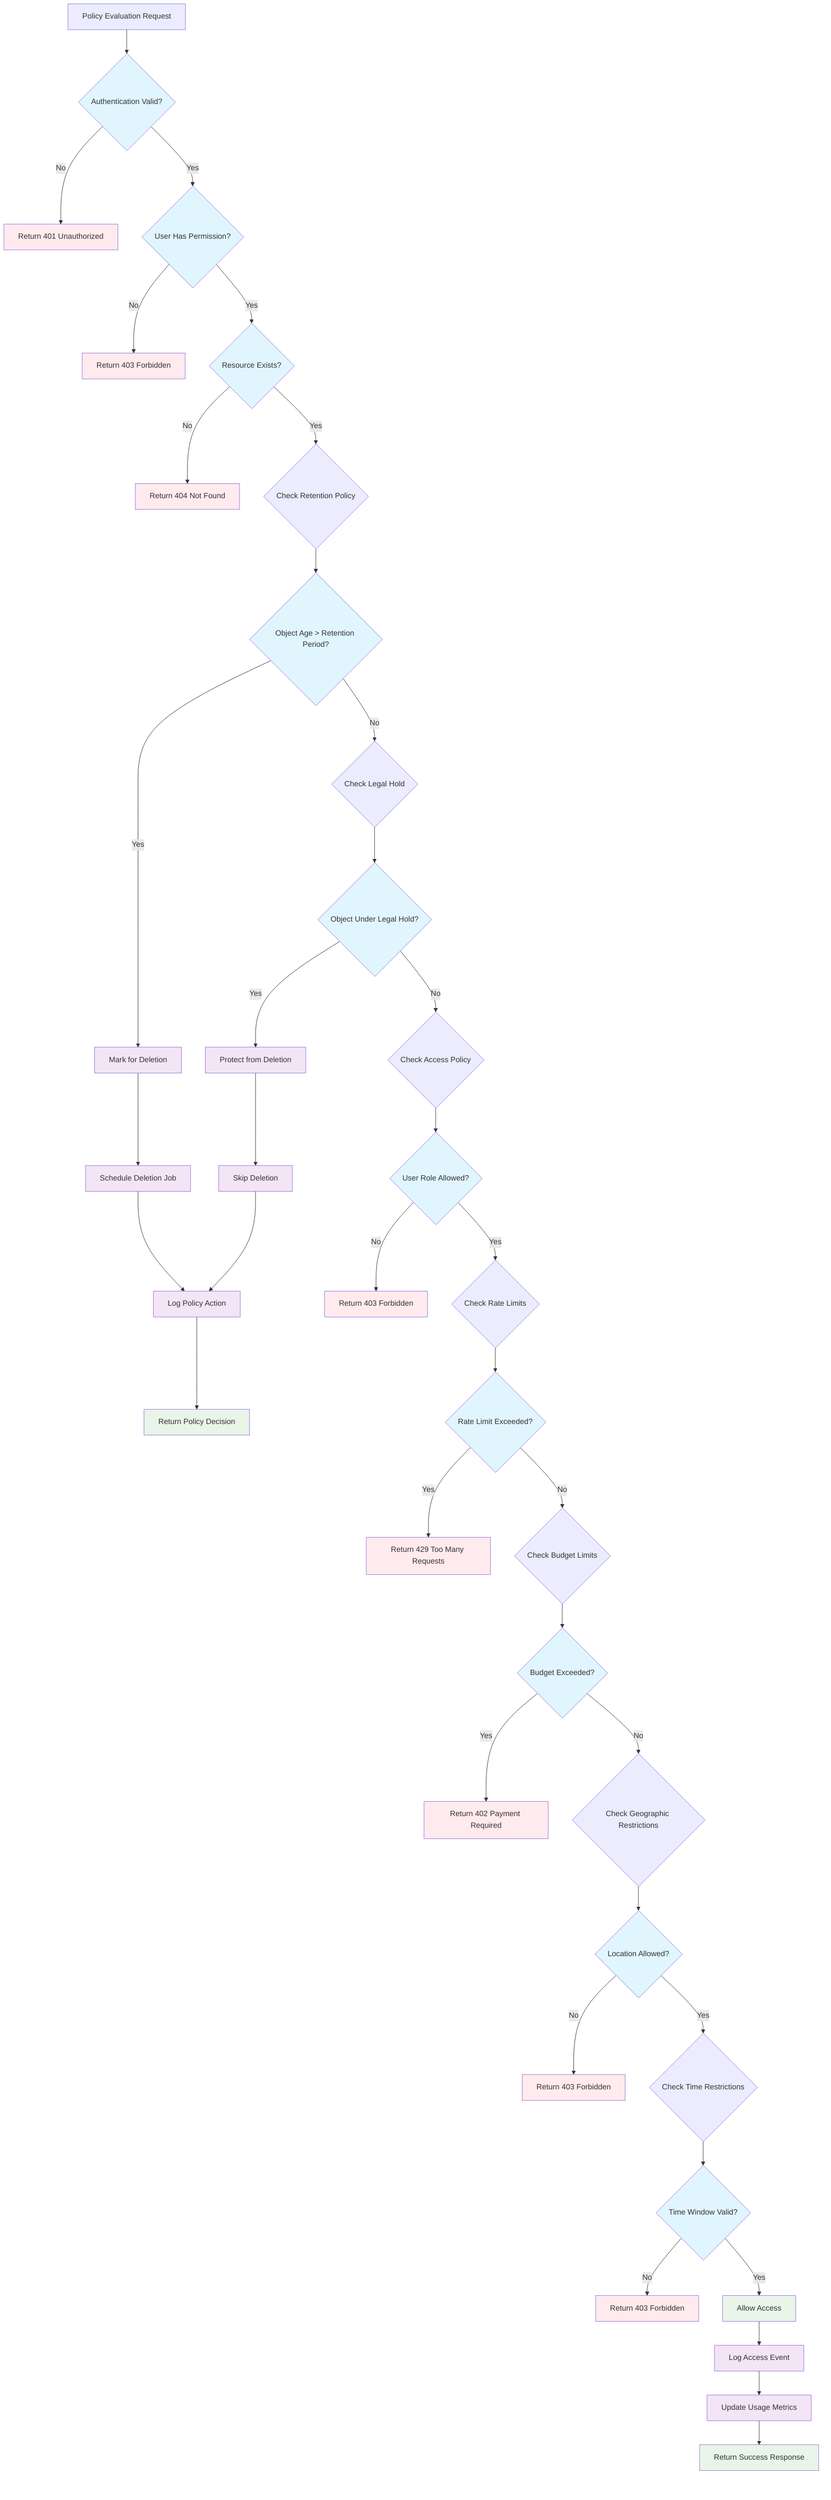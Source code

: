flowchart TD
    A[Policy Evaluation Request] --> B{Authentication Valid?}
    B -->|No| C[Return 401 Unauthorized]
    B -->|Yes| D{User Has Permission?}
    
    D -->|No| E[Return 403 Forbidden]
    D -->|Yes| F{Resource Exists?}
    
    F -->|No| G[Return 404 Not Found]
    F -->|Yes| H{Check Retention Policy}
    
    H --> I{Object Age > Retention Period?}
    I -->|Yes| J[Mark for Deletion]
    I -->|No| K{Check Legal Hold}
    
    K --> L{Object Under Legal Hold?}
    L -->|Yes| M[Protect from Deletion]
    L -->|No| N{Check Access Policy}
    
    N --> O{User Role Allowed?}
    O -->|No| P[Return 403 Forbidden]
    O -->|Yes| Q{Check Rate Limits}
    
    Q --> R{Rate Limit Exceeded?}
    R -->|Yes| S[Return 429 Too Many Requests]
    R -->|No| T{Check Budget Limits}
    
    T --> U{Budget Exceeded?}
    U -->|Yes| V[Return 402 Payment Required]
    U -->|No| W{Check Geographic Restrictions}
    
    W --> X{Location Allowed?}
    X -->|No| Y[Return 403 Forbidden]
    X -->|Yes| Z{Check Time Restrictions}
    
    Z --> AA{Time Window Valid?}
    AA -->|No| BB[Return 403 Forbidden]
    AA -->|Yes| CC[Allow Access]
    
    CC --> DD[Log Access Event]
    DD --> EE[Update Usage Metrics]
    EE --> FF[Return Success Response]
    
    J --> GG[Schedule Deletion Job]
    M --> HH[Skip Deletion]
    
    GG --> II[Log Policy Action]
    HH --> II
    II --> JJ[Return Policy Decision]
    
    %% Styling
    classDef decision fill:#e1f5fe
    classDef action fill:#f3e5f5
    classDef error fill:#ffebee
    classDef success fill:#e8f5e8
    
    class B,D,F,I,L,O,R,U,X,AA decision
    class J,M,GG,HH,DD,EE,II action
    class C,E,G,P,S,V,Y,BB error
    class CC,FF,JJ success